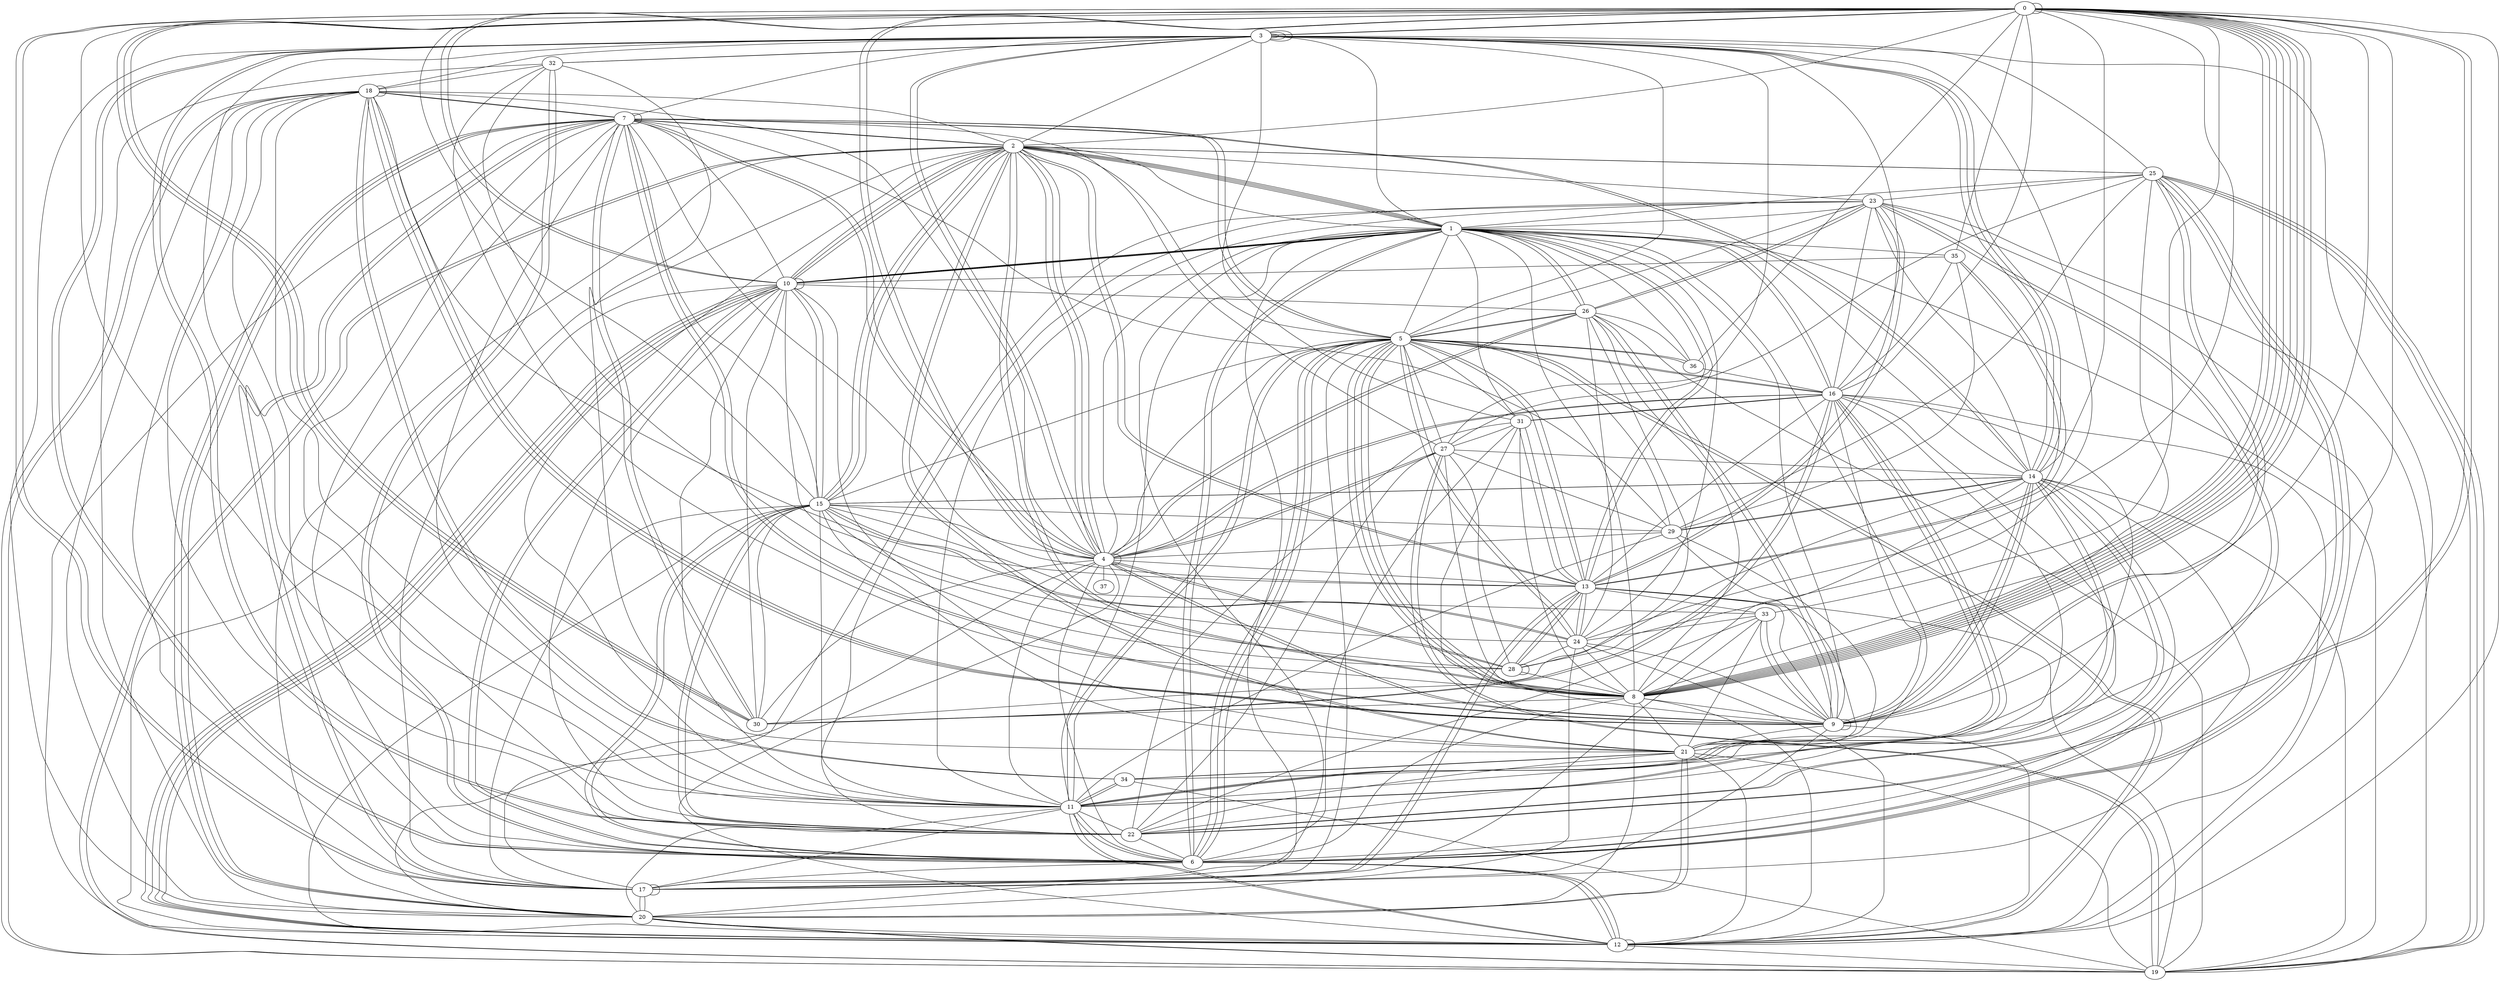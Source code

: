 graph G {
0;
1;
2;
3;
4;
5;
6;
7;
8;
9;
10;
11;
12;
13;
14;
15;
16;
17;
18;
19;
20;
21;
22;
23;
24;
25;
26;
27;
28;
29;
30;
31;
32;
33;
34;
35;
36;
37;
5--31 ;
8--32 ;
1--16 ;
24--26 ;
6--10 ;
15--12 ;
3--28 ;
10--1 ;
10--11 ;
7--4 ;
24--10 ;
3--0 ;
20--24 ;
25--8 ;
2--20 ;
22--14 ;
31--27 ;
8--31 ;
29--27 ;
30--16 ;
17--23 ;
1--10 ;
28--32 ;
9--14 ;
6--18 ;
0--16 ;
8--2 ;
19--13 ;
9--7 ;
11--14 ;
36--16 ;
2--19 ;
25--19 ;
2--18 ;
1--24 ;
11--7 ;
28--15 ;
19--1 ;
11--0 ;
4--15 ;
11--6 ;
13--18 ;
0--34 ;
3--32 ;
21--29 ;
3--0 ;
11--5 ;
22--10 ;
19--34 ;
4--7 ;
5--8 ;
5--6 ;
22--6 ;
5--29 ;
21--20 ;
7--12 ;
1--26 ;
0--8 ;
29--14 ;
33--24 ;
9--25 ;
20--7 ;
33--15 ;
3--20 ;
24--5 ;
19--23 ;
7--6 ;
3--12 ;
13--28 ;
32--3 ;
18--9 ;
0--17 ;
21--20 ;
10--12 ;
14--3 ;
1--26 ;
26--23 ;
20--19 ;
2--1 ;
24--5 ;
23--5 ;
27--8 ;
2--4 ;
23--13 ;
4--26 ;
13--33 ;
4--13 ;
4--18 ;
16--4 ;
23--22 ;
14--3 ;
16--31 ;
5--11 ;
7--30 ;
11--14 ;
33--17 ;
2--13 ;
25--2 ;
19--2 ;
3--5 ;
29--14 ;
12--24 ;
12--10 ;
32--6 ;
3--4 ;
15--11 ;
6--5 ;
1--6 ;
5--17 ;
1--5 ;
35--13 ;
15--2 ;
3--18 ;
0--10 ;
29--25 ;
21--34 ;
34--11 ;
23--2 ;
15--7 ;
23--12 ;
13--31 ;
27--25 ;
31--22 ;
7--20 ;
3--3 ;
10--7 ;
5--8 ;
19--27 ;
7--29 ;
5--7 ;
11--16 ;
3--7 ;
9--14 ;
2--21 ;
33--9 ;
18--17 ;
6--17 ;
18--34 ;
21--1 ;
13--24 ;
18--9 ;
12--16 ;
9--29 ;
10--26 ;
8--5 ;
25--6 ;
4--30 ;
8--9 ;
7--17 ;
7--17 ;
22--27 ;
12--10 ;
5--7 ;
12--6 ;
13--2 ;
13--5 ;
22--0 ;
30--0 ;
13--28 ;
0--8 ;
18--19 ;
1--17 ;
26--5 ;
4--0 ;
17--13 ;
15--2 ;
20--4 ;
12--5 ;
27--7 ;
9--0 ;
18--34 ;
24--28 ;
5--6 ;
31--1 ;
0--30 ;
36--26 ;
16--31 ;
9--9 ;
21--32 ;
8--0 ;
3--22 ;
18--18 ;
15--6 ;
16--30 ;
27--14 ;
17--17 ;
2--4 ;
4--27 ;
16--3 ;
10--15 ;
11--29 ;
8--5 ;
26--9 ;
32--6 ;
8--14 ;
35--29 ;
11--22 ;
8--2 ;
9--13 ;
12--21 ;
22--3 ;
4--6 ;
22--33 ;
11--20 ;
19--14 ;
0--4 ;
6--3 ;
18--19 ;
8--0 ;
19--25 ;
17--15 ;
2--7 ;
8--0 ;
21--15 ;
12--11 ;
1--35 ;
10--1 ;
13--24 ;
24--15 ;
21--8 ;
21--2 ;
28--27 ;
31--13 ;
4--12 ;
20--32 ;
23--11 ;
7--7 ;
6--23 ;
28--28 ;
9--33 ;
14--6 ;
2--25 ;
20--1 ;
16--11 ;
7--13 ;
1--11 ;
15--14 ;
5--15 ;
4--27 ;
10--10 ;
18--20 ;
23--1 ;
19--26 ;
23--26 ;
1--14 ;
36--1 ;
6--12 ;
21--33 ;
9--21 ;
3--25 ;
11--18 ;
16--23 ;
7--30 ;
15--0 ;
0--8 ;
12--8 ;
4--9 ;
0--8 ;
15--29 ;
1--2 ;
20--8 ;
2--0 ;
0--24 ;
0--8 ;
3--27 ;
3--6 ;
28--4 ;
6--25 ;
4--37 ;
33--0 ;
4--4 ;
15--22 ;
30--15 ;
35--10 ;
25--9 ;
4--9 ;
12--12 ;
5--2 ;
2--1 ;
22--0 ;
10--17 ;
4--5 ;
2--11 ;
13--1 ;
0--17 ;
10--1 ;
1--25 ;
14--15 ;
16--35 ;
10--2 ;
7--14 ;
25--19 ;
9--31 ;
13--17 ;
19--27 ;
22--14 ;
17--9 ;
1--16 ;
14--9 ;
18--9 ;
0--0 ;
0--30 ;
17--11 ;
29--4 ;
6--23 ;
4--3 ;
34--21 ;
0--36 ;
16--22 ;
3--3 ;
32--18 ;
8--30 ;
6--31 ;
17--20 ;
11--12 ;
26--8 ;
0--14 ;
1--2 ;
10--6 ;
28--14 ;
0--35 ;
2--15 ;
9--16 ;
11--3 ;
15--22 ;
9--24 ;
21--19 ;
36--5 ;
0--12 ;
1--2 ;
4--26 ;
21--22 ;
23--14 ;
30--10 ;
11--4 ;
17--20 ;
13--16 ;
1--6 ;
10--21 ;
6--12 ;
13--23 ;
13--1 ;
3--3 ;
35--13 ;
21--16 ;
26--30 ;
3--2 ;
15--6 ;
5--26 ;
18--7 ;
15--24 ;
10--15 ;
27--5 ;
12--19 ;
12--9 ;
7--18 ;
16--5 ;
11--6 ;
14--7 ;
8--1 ;
28--8 ;
10--0 ;
3--14 ;
12--5 ;
22--7 ;
16--5 ;
21--13 ;
24--8 ;
5--36 ;
7--9 ;
7--20 ;
4--16 ;
2--10 ;
16--11 ;
28--4 ;
25--6 ;
10--2 ;
25--23 ;
0--3 ;
13--5 ;
1--9 ;
20--12 ;
17--14 ;
19--20 ;
16--11 ;
11--34 ;
31--3 ;
9--26 ;
12--2 ;
1--3 ;
12--10 ;
7--2 ;
1--4 ;
6--8 ;
4--2 ;
22--18 ;
}
